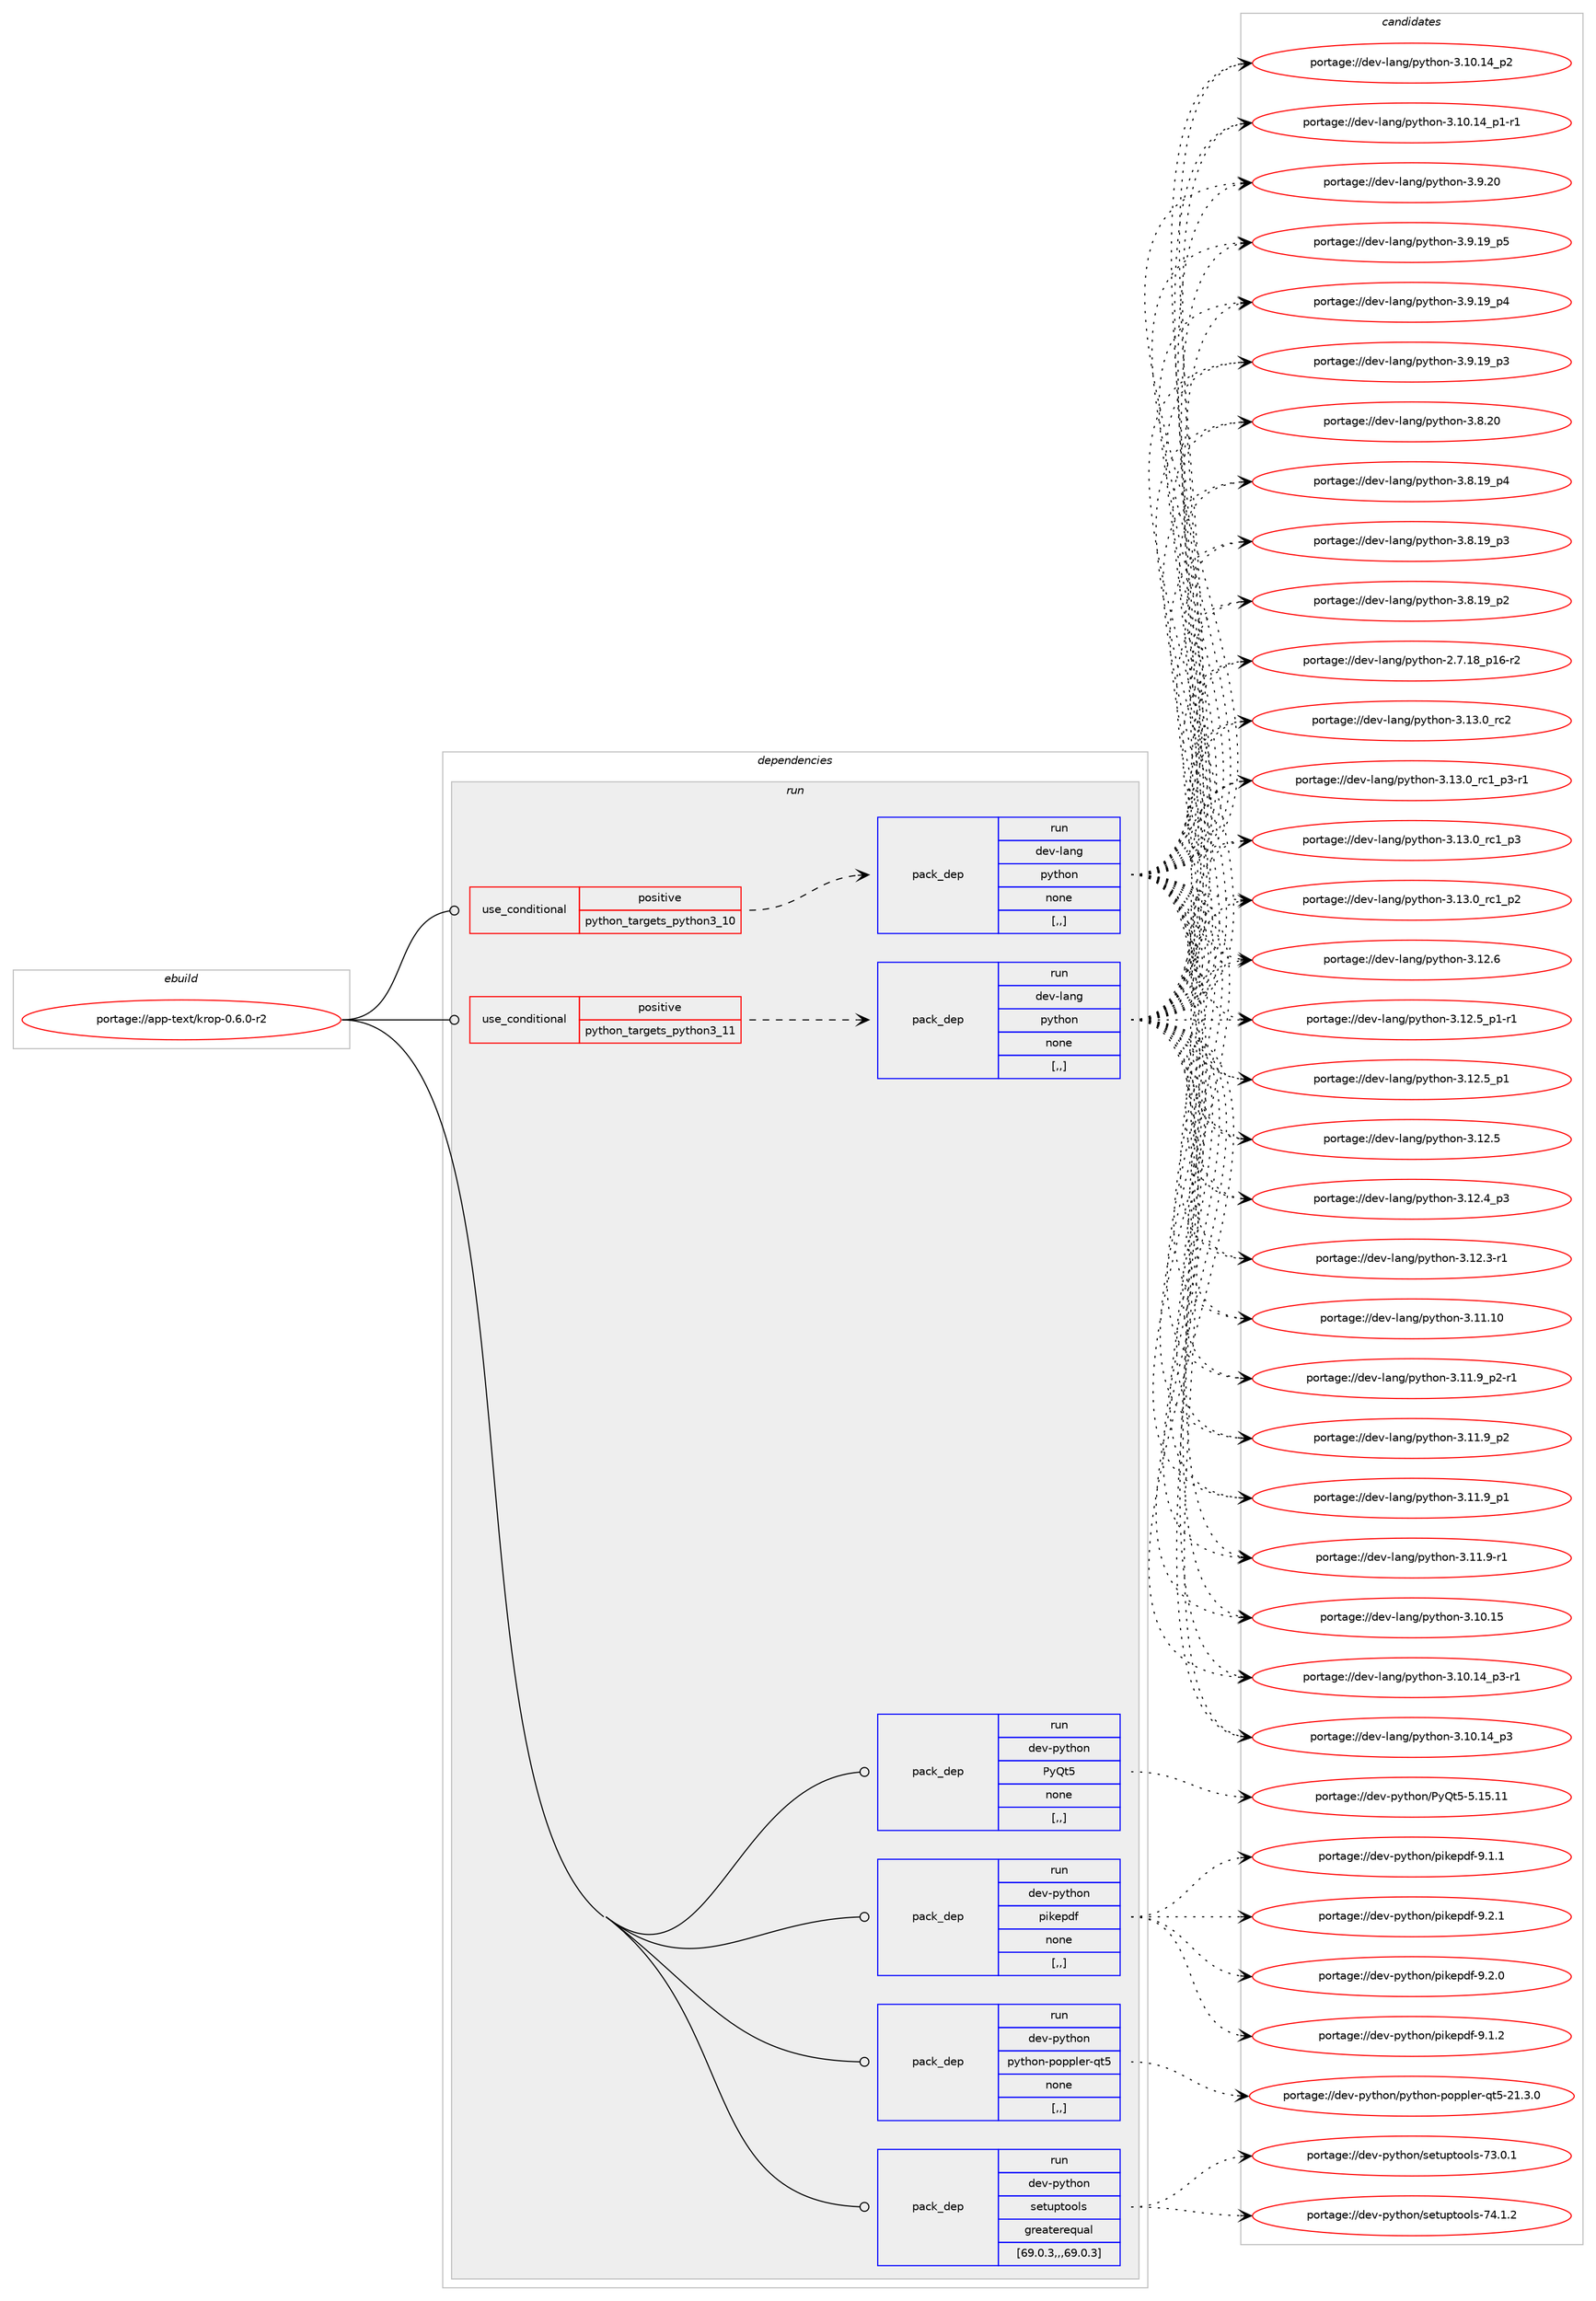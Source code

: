 digraph prolog {

# *************
# Graph options
# *************

newrank=true;
concentrate=true;
compound=true;
graph [rankdir=LR,fontname=Helvetica,fontsize=10,ranksep=1.5];#, ranksep=2.5, nodesep=0.2];
edge  [arrowhead=vee];
node  [fontname=Helvetica,fontsize=10];

# **********
# The ebuild
# **********

subgraph cluster_leftcol {
color=gray;
label=<<i>ebuild</i>>;
id [label="portage://app-text/krop-0.6.0-r2", color=red, width=4, href="../app-text/krop-0.6.0-r2.svg"];
}

# ****************
# The dependencies
# ****************

subgraph cluster_midcol {
color=gray;
label=<<i>dependencies</i>>;
subgraph cluster_compile {
fillcolor="#eeeeee";
style=filled;
label=<<i>compile</i>>;
}
subgraph cluster_compileandrun {
fillcolor="#eeeeee";
style=filled;
label=<<i>compile and run</i>>;
}
subgraph cluster_run {
fillcolor="#eeeeee";
style=filled;
label=<<i>run</i>>;
subgraph cond145105 {
dependency549779 [label=<<TABLE BORDER="0" CELLBORDER="1" CELLSPACING="0" CELLPADDING="4"><TR><TD ROWSPAN="3" CELLPADDING="10">use_conditional</TD></TR><TR><TD>positive</TD></TR><TR><TD>python_targets_python3_10</TD></TR></TABLE>>, shape=none, color=red];
subgraph pack400577 {
dependency549780 [label=<<TABLE BORDER="0" CELLBORDER="1" CELLSPACING="0" CELLPADDING="4" WIDTH="220"><TR><TD ROWSPAN="6" CELLPADDING="30">pack_dep</TD></TR><TR><TD WIDTH="110">run</TD></TR><TR><TD>dev-lang</TD></TR><TR><TD>python</TD></TR><TR><TD>none</TD></TR><TR><TD>[,,]</TD></TR></TABLE>>, shape=none, color=blue];
}
dependency549779:e -> dependency549780:w [weight=20,style="dashed",arrowhead="vee"];
}
id:e -> dependency549779:w [weight=20,style="solid",arrowhead="odot"];
subgraph cond145106 {
dependency549781 [label=<<TABLE BORDER="0" CELLBORDER="1" CELLSPACING="0" CELLPADDING="4"><TR><TD ROWSPAN="3" CELLPADDING="10">use_conditional</TD></TR><TR><TD>positive</TD></TR><TR><TD>python_targets_python3_11</TD></TR></TABLE>>, shape=none, color=red];
subgraph pack400578 {
dependency549782 [label=<<TABLE BORDER="0" CELLBORDER="1" CELLSPACING="0" CELLPADDING="4" WIDTH="220"><TR><TD ROWSPAN="6" CELLPADDING="30">pack_dep</TD></TR><TR><TD WIDTH="110">run</TD></TR><TR><TD>dev-lang</TD></TR><TR><TD>python</TD></TR><TR><TD>none</TD></TR><TR><TD>[,,]</TD></TR></TABLE>>, shape=none, color=blue];
}
dependency549781:e -> dependency549782:w [weight=20,style="dashed",arrowhead="vee"];
}
id:e -> dependency549781:w [weight=20,style="solid",arrowhead="odot"];
subgraph pack400579 {
dependency549783 [label=<<TABLE BORDER="0" CELLBORDER="1" CELLSPACING="0" CELLPADDING="4" WIDTH="220"><TR><TD ROWSPAN="6" CELLPADDING="30">pack_dep</TD></TR><TR><TD WIDTH="110">run</TD></TR><TR><TD>dev-python</TD></TR><TR><TD>PyQt5</TD></TR><TR><TD>none</TD></TR><TR><TD>[,,]</TD></TR></TABLE>>, shape=none, color=blue];
}
id:e -> dependency549783:w [weight=20,style="solid",arrowhead="odot"];
subgraph pack400580 {
dependency549784 [label=<<TABLE BORDER="0" CELLBORDER="1" CELLSPACING="0" CELLPADDING="4" WIDTH="220"><TR><TD ROWSPAN="6" CELLPADDING="30">pack_dep</TD></TR><TR><TD WIDTH="110">run</TD></TR><TR><TD>dev-python</TD></TR><TR><TD>pikepdf</TD></TR><TR><TD>none</TD></TR><TR><TD>[,,]</TD></TR></TABLE>>, shape=none, color=blue];
}
id:e -> dependency549784:w [weight=20,style="solid",arrowhead="odot"];
subgraph pack400581 {
dependency549785 [label=<<TABLE BORDER="0" CELLBORDER="1" CELLSPACING="0" CELLPADDING="4" WIDTH="220"><TR><TD ROWSPAN="6" CELLPADDING="30">pack_dep</TD></TR><TR><TD WIDTH="110">run</TD></TR><TR><TD>dev-python</TD></TR><TR><TD>python-poppler-qt5</TD></TR><TR><TD>none</TD></TR><TR><TD>[,,]</TD></TR></TABLE>>, shape=none, color=blue];
}
id:e -> dependency549785:w [weight=20,style="solid",arrowhead="odot"];
subgraph pack400582 {
dependency549786 [label=<<TABLE BORDER="0" CELLBORDER="1" CELLSPACING="0" CELLPADDING="4" WIDTH="220"><TR><TD ROWSPAN="6" CELLPADDING="30">pack_dep</TD></TR><TR><TD WIDTH="110">run</TD></TR><TR><TD>dev-python</TD></TR><TR><TD>setuptools</TD></TR><TR><TD>greaterequal</TD></TR><TR><TD>[69.0.3,,,69.0.3]</TD></TR></TABLE>>, shape=none, color=blue];
}
id:e -> dependency549786:w [weight=20,style="solid",arrowhead="odot"];
}
}

# **************
# The candidates
# **************

subgraph cluster_choices {
rank=same;
color=gray;
label=<<i>candidates</i>>;

subgraph choice400577 {
color=black;
nodesep=1;
choice10010111845108971101034711212111610411111045514649514648951149950 [label="portage://dev-lang/python-3.13.0_rc2", color=red, width=4,href="../dev-lang/python-3.13.0_rc2.svg"];
choice1001011184510897110103471121211161041111104551464951464895114994995112514511449 [label="portage://dev-lang/python-3.13.0_rc1_p3-r1", color=red, width=4,href="../dev-lang/python-3.13.0_rc1_p3-r1.svg"];
choice100101118451089711010347112121116104111110455146495146489511499499511251 [label="portage://dev-lang/python-3.13.0_rc1_p3", color=red, width=4,href="../dev-lang/python-3.13.0_rc1_p3.svg"];
choice100101118451089711010347112121116104111110455146495146489511499499511250 [label="portage://dev-lang/python-3.13.0_rc1_p2", color=red, width=4,href="../dev-lang/python-3.13.0_rc1_p2.svg"];
choice10010111845108971101034711212111610411111045514649504654 [label="portage://dev-lang/python-3.12.6", color=red, width=4,href="../dev-lang/python-3.12.6.svg"];
choice1001011184510897110103471121211161041111104551464950465395112494511449 [label="portage://dev-lang/python-3.12.5_p1-r1", color=red, width=4,href="../dev-lang/python-3.12.5_p1-r1.svg"];
choice100101118451089711010347112121116104111110455146495046539511249 [label="portage://dev-lang/python-3.12.5_p1", color=red, width=4,href="../dev-lang/python-3.12.5_p1.svg"];
choice10010111845108971101034711212111610411111045514649504653 [label="portage://dev-lang/python-3.12.5", color=red, width=4,href="../dev-lang/python-3.12.5.svg"];
choice100101118451089711010347112121116104111110455146495046529511251 [label="portage://dev-lang/python-3.12.4_p3", color=red, width=4,href="../dev-lang/python-3.12.4_p3.svg"];
choice100101118451089711010347112121116104111110455146495046514511449 [label="portage://dev-lang/python-3.12.3-r1", color=red, width=4,href="../dev-lang/python-3.12.3-r1.svg"];
choice1001011184510897110103471121211161041111104551464949464948 [label="portage://dev-lang/python-3.11.10", color=red, width=4,href="../dev-lang/python-3.11.10.svg"];
choice1001011184510897110103471121211161041111104551464949465795112504511449 [label="portage://dev-lang/python-3.11.9_p2-r1", color=red, width=4,href="../dev-lang/python-3.11.9_p2-r1.svg"];
choice100101118451089711010347112121116104111110455146494946579511250 [label="portage://dev-lang/python-3.11.9_p2", color=red, width=4,href="../dev-lang/python-3.11.9_p2.svg"];
choice100101118451089711010347112121116104111110455146494946579511249 [label="portage://dev-lang/python-3.11.9_p1", color=red, width=4,href="../dev-lang/python-3.11.9_p1.svg"];
choice100101118451089711010347112121116104111110455146494946574511449 [label="portage://dev-lang/python-3.11.9-r1", color=red, width=4,href="../dev-lang/python-3.11.9-r1.svg"];
choice1001011184510897110103471121211161041111104551464948464953 [label="portage://dev-lang/python-3.10.15", color=red, width=4,href="../dev-lang/python-3.10.15.svg"];
choice100101118451089711010347112121116104111110455146494846495295112514511449 [label="portage://dev-lang/python-3.10.14_p3-r1", color=red, width=4,href="../dev-lang/python-3.10.14_p3-r1.svg"];
choice10010111845108971101034711212111610411111045514649484649529511251 [label="portage://dev-lang/python-3.10.14_p3", color=red, width=4,href="../dev-lang/python-3.10.14_p3.svg"];
choice10010111845108971101034711212111610411111045514649484649529511250 [label="portage://dev-lang/python-3.10.14_p2", color=red, width=4,href="../dev-lang/python-3.10.14_p2.svg"];
choice100101118451089711010347112121116104111110455146494846495295112494511449 [label="portage://dev-lang/python-3.10.14_p1-r1", color=red, width=4,href="../dev-lang/python-3.10.14_p1-r1.svg"];
choice10010111845108971101034711212111610411111045514657465048 [label="portage://dev-lang/python-3.9.20", color=red, width=4,href="../dev-lang/python-3.9.20.svg"];
choice100101118451089711010347112121116104111110455146574649579511253 [label="portage://dev-lang/python-3.9.19_p5", color=red, width=4,href="../dev-lang/python-3.9.19_p5.svg"];
choice100101118451089711010347112121116104111110455146574649579511252 [label="portage://dev-lang/python-3.9.19_p4", color=red, width=4,href="../dev-lang/python-3.9.19_p4.svg"];
choice100101118451089711010347112121116104111110455146574649579511251 [label="portage://dev-lang/python-3.9.19_p3", color=red, width=4,href="../dev-lang/python-3.9.19_p3.svg"];
choice10010111845108971101034711212111610411111045514656465048 [label="portage://dev-lang/python-3.8.20", color=red, width=4,href="../dev-lang/python-3.8.20.svg"];
choice100101118451089711010347112121116104111110455146564649579511252 [label="portage://dev-lang/python-3.8.19_p4", color=red, width=4,href="../dev-lang/python-3.8.19_p4.svg"];
choice100101118451089711010347112121116104111110455146564649579511251 [label="portage://dev-lang/python-3.8.19_p3", color=red, width=4,href="../dev-lang/python-3.8.19_p3.svg"];
choice100101118451089711010347112121116104111110455146564649579511250 [label="portage://dev-lang/python-3.8.19_p2", color=red, width=4,href="../dev-lang/python-3.8.19_p2.svg"];
choice100101118451089711010347112121116104111110455046554649569511249544511450 [label="portage://dev-lang/python-2.7.18_p16-r2", color=red, width=4,href="../dev-lang/python-2.7.18_p16-r2.svg"];
dependency549780:e -> choice10010111845108971101034711212111610411111045514649514648951149950:w [style=dotted,weight="100"];
dependency549780:e -> choice1001011184510897110103471121211161041111104551464951464895114994995112514511449:w [style=dotted,weight="100"];
dependency549780:e -> choice100101118451089711010347112121116104111110455146495146489511499499511251:w [style=dotted,weight="100"];
dependency549780:e -> choice100101118451089711010347112121116104111110455146495146489511499499511250:w [style=dotted,weight="100"];
dependency549780:e -> choice10010111845108971101034711212111610411111045514649504654:w [style=dotted,weight="100"];
dependency549780:e -> choice1001011184510897110103471121211161041111104551464950465395112494511449:w [style=dotted,weight="100"];
dependency549780:e -> choice100101118451089711010347112121116104111110455146495046539511249:w [style=dotted,weight="100"];
dependency549780:e -> choice10010111845108971101034711212111610411111045514649504653:w [style=dotted,weight="100"];
dependency549780:e -> choice100101118451089711010347112121116104111110455146495046529511251:w [style=dotted,weight="100"];
dependency549780:e -> choice100101118451089711010347112121116104111110455146495046514511449:w [style=dotted,weight="100"];
dependency549780:e -> choice1001011184510897110103471121211161041111104551464949464948:w [style=dotted,weight="100"];
dependency549780:e -> choice1001011184510897110103471121211161041111104551464949465795112504511449:w [style=dotted,weight="100"];
dependency549780:e -> choice100101118451089711010347112121116104111110455146494946579511250:w [style=dotted,weight="100"];
dependency549780:e -> choice100101118451089711010347112121116104111110455146494946579511249:w [style=dotted,weight="100"];
dependency549780:e -> choice100101118451089711010347112121116104111110455146494946574511449:w [style=dotted,weight="100"];
dependency549780:e -> choice1001011184510897110103471121211161041111104551464948464953:w [style=dotted,weight="100"];
dependency549780:e -> choice100101118451089711010347112121116104111110455146494846495295112514511449:w [style=dotted,weight="100"];
dependency549780:e -> choice10010111845108971101034711212111610411111045514649484649529511251:w [style=dotted,weight="100"];
dependency549780:e -> choice10010111845108971101034711212111610411111045514649484649529511250:w [style=dotted,weight="100"];
dependency549780:e -> choice100101118451089711010347112121116104111110455146494846495295112494511449:w [style=dotted,weight="100"];
dependency549780:e -> choice10010111845108971101034711212111610411111045514657465048:w [style=dotted,weight="100"];
dependency549780:e -> choice100101118451089711010347112121116104111110455146574649579511253:w [style=dotted,weight="100"];
dependency549780:e -> choice100101118451089711010347112121116104111110455146574649579511252:w [style=dotted,weight="100"];
dependency549780:e -> choice100101118451089711010347112121116104111110455146574649579511251:w [style=dotted,weight="100"];
dependency549780:e -> choice10010111845108971101034711212111610411111045514656465048:w [style=dotted,weight="100"];
dependency549780:e -> choice100101118451089711010347112121116104111110455146564649579511252:w [style=dotted,weight="100"];
dependency549780:e -> choice100101118451089711010347112121116104111110455146564649579511251:w [style=dotted,weight="100"];
dependency549780:e -> choice100101118451089711010347112121116104111110455146564649579511250:w [style=dotted,weight="100"];
dependency549780:e -> choice100101118451089711010347112121116104111110455046554649569511249544511450:w [style=dotted,weight="100"];
}
subgraph choice400578 {
color=black;
nodesep=1;
choice10010111845108971101034711212111610411111045514649514648951149950 [label="portage://dev-lang/python-3.13.0_rc2", color=red, width=4,href="../dev-lang/python-3.13.0_rc2.svg"];
choice1001011184510897110103471121211161041111104551464951464895114994995112514511449 [label="portage://dev-lang/python-3.13.0_rc1_p3-r1", color=red, width=4,href="../dev-lang/python-3.13.0_rc1_p3-r1.svg"];
choice100101118451089711010347112121116104111110455146495146489511499499511251 [label="portage://dev-lang/python-3.13.0_rc1_p3", color=red, width=4,href="../dev-lang/python-3.13.0_rc1_p3.svg"];
choice100101118451089711010347112121116104111110455146495146489511499499511250 [label="portage://dev-lang/python-3.13.0_rc1_p2", color=red, width=4,href="../dev-lang/python-3.13.0_rc1_p2.svg"];
choice10010111845108971101034711212111610411111045514649504654 [label="portage://dev-lang/python-3.12.6", color=red, width=4,href="../dev-lang/python-3.12.6.svg"];
choice1001011184510897110103471121211161041111104551464950465395112494511449 [label="portage://dev-lang/python-3.12.5_p1-r1", color=red, width=4,href="../dev-lang/python-3.12.5_p1-r1.svg"];
choice100101118451089711010347112121116104111110455146495046539511249 [label="portage://dev-lang/python-3.12.5_p1", color=red, width=4,href="../dev-lang/python-3.12.5_p1.svg"];
choice10010111845108971101034711212111610411111045514649504653 [label="portage://dev-lang/python-3.12.5", color=red, width=4,href="../dev-lang/python-3.12.5.svg"];
choice100101118451089711010347112121116104111110455146495046529511251 [label="portage://dev-lang/python-3.12.4_p3", color=red, width=4,href="../dev-lang/python-3.12.4_p3.svg"];
choice100101118451089711010347112121116104111110455146495046514511449 [label="portage://dev-lang/python-3.12.3-r1", color=red, width=4,href="../dev-lang/python-3.12.3-r1.svg"];
choice1001011184510897110103471121211161041111104551464949464948 [label="portage://dev-lang/python-3.11.10", color=red, width=4,href="../dev-lang/python-3.11.10.svg"];
choice1001011184510897110103471121211161041111104551464949465795112504511449 [label="portage://dev-lang/python-3.11.9_p2-r1", color=red, width=4,href="../dev-lang/python-3.11.9_p2-r1.svg"];
choice100101118451089711010347112121116104111110455146494946579511250 [label="portage://dev-lang/python-3.11.9_p2", color=red, width=4,href="../dev-lang/python-3.11.9_p2.svg"];
choice100101118451089711010347112121116104111110455146494946579511249 [label="portage://dev-lang/python-3.11.9_p1", color=red, width=4,href="../dev-lang/python-3.11.9_p1.svg"];
choice100101118451089711010347112121116104111110455146494946574511449 [label="portage://dev-lang/python-3.11.9-r1", color=red, width=4,href="../dev-lang/python-3.11.9-r1.svg"];
choice1001011184510897110103471121211161041111104551464948464953 [label="portage://dev-lang/python-3.10.15", color=red, width=4,href="../dev-lang/python-3.10.15.svg"];
choice100101118451089711010347112121116104111110455146494846495295112514511449 [label="portage://dev-lang/python-3.10.14_p3-r1", color=red, width=4,href="../dev-lang/python-3.10.14_p3-r1.svg"];
choice10010111845108971101034711212111610411111045514649484649529511251 [label="portage://dev-lang/python-3.10.14_p3", color=red, width=4,href="../dev-lang/python-3.10.14_p3.svg"];
choice10010111845108971101034711212111610411111045514649484649529511250 [label="portage://dev-lang/python-3.10.14_p2", color=red, width=4,href="../dev-lang/python-3.10.14_p2.svg"];
choice100101118451089711010347112121116104111110455146494846495295112494511449 [label="portage://dev-lang/python-3.10.14_p1-r1", color=red, width=4,href="../dev-lang/python-3.10.14_p1-r1.svg"];
choice10010111845108971101034711212111610411111045514657465048 [label="portage://dev-lang/python-3.9.20", color=red, width=4,href="../dev-lang/python-3.9.20.svg"];
choice100101118451089711010347112121116104111110455146574649579511253 [label="portage://dev-lang/python-3.9.19_p5", color=red, width=4,href="../dev-lang/python-3.9.19_p5.svg"];
choice100101118451089711010347112121116104111110455146574649579511252 [label="portage://dev-lang/python-3.9.19_p4", color=red, width=4,href="../dev-lang/python-3.9.19_p4.svg"];
choice100101118451089711010347112121116104111110455146574649579511251 [label="portage://dev-lang/python-3.9.19_p3", color=red, width=4,href="../dev-lang/python-3.9.19_p3.svg"];
choice10010111845108971101034711212111610411111045514656465048 [label="portage://dev-lang/python-3.8.20", color=red, width=4,href="../dev-lang/python-3.8.20.svg"];
choice100101118451089711010347112121116104111110455146564649579511252 [label="portage://dev-lang/python-3.8.19_p4", color=red, width=4,href="../dev-lang/python-3.8.19_p4.svg"];
choice100101118451089711010347112121116104111110455146564649579511251 [label="portage://dev-lang/python-3.8.19_p3", color=red, width=4,href="../dev-lang/python-3.8.19_p3.svg"];
choice100101118451089711010347112121116104111110455146564649579511250 [label="portage://dev-lang/python-3.8.19_p2", color=red, width=4,href="../dev-lang/python-3.8.19_p2.svg"];
choice100101118451089711010347112121116104111110455046554649569511249544511450 [label="portage://dev-lang/python-2.7.18_p16-r2", color=red, width=4,href="../dev-lang/python-2.7.18_p16-r2.svg"];
dependency549782:e -> choice10010111845108971101034711212111610411111045514649514648951149950:w [style=dotted,weight="100"];
dependency549782:e -> choice1001011184510897110103471121211161041111104551464951464895114994995112514511449:w [style=dotted,weight="100"];
dependency549782:e -> choice100101118451089711010347112121116104111110455146495146489511499499511251:w [style=dotted,weight="100"];
dependency549782:e -> choice100101118451089711010347112121116104111110455146495146489511499499511250:w [style=dotted,weight="100"];
dependency549782:e -> choice10010111845108971101034711212111610411111045514649504654:w [style=dotted,weight="100"];
dependency549782:e -> choice1001011184510897110103471121211161041111104551464950465395112494511449:w [style=dotted,weight="100"];
dependency549782:e -> choice100101118451089711010347112121116104111110455146495046539511249:w [style=dotted,weight="100"];
dependency549782:e -> choice10010111845108971101034711212111610411111045514649504653:w [style=dotted,weight="100"];
dependency549782:e -> choice100101118451089711010347112121116104111110455146495046529511251:w [style=dotted,weight="100"];
dependency549782:e -> choice100101118451089711010347112121116104111110455146495046514511449:w [style=dotted,weight="100"];
dependency549782:e -> choice1001011184510897110103471121211161041111104551464949464948:w [style=dotted,weight="100"];
dependency549782:e -> choice1001011184510897110103471121211161041111104551464949465795112504511449:w [style=dotted,weight="100"];
dependency549782:e -> choice100101118451089711010347112121116104111110455146494946579511250:w [style=dotted,weight="100"];
dependency549782:e -> choice100101118451089711010347112121116104111110455146494946579511249:w [style=dotted,weight="100"];
dependency549782:e -> choice100101118451089711010347112121116104111110455146494946574511449:w [style=dotted,weight="100"];
dependency549782:e -> choice1001011184510897110103471121211161041111104551464948464953:w [style=dotted,weight="100"];
dependency549782:e -> choice100101118451089711010347112121116104111110455146494846495295112514511449:w [style=dotted,weight="100"];
dependency549782:e -> choice10010111845108971101034711212111610411111045514649484649529511251:w [style=dotted,weight="100"];
dependency549782:e -> choice10010111845108971101034711212111610411111045514649484649529511250:w [style=dotted,weight="100"];
dependency549782:e -> choice100101118451089711010347112121116104111110455146494846495295112494511449:w [style=dotted,weight="100"];
dependency549782:e -> choice10010111845108971101034711212111610411111045514657465048:w [style=dotted,weight="100"];
dependency549782:e -> choice100101118451089711010347112121116104111110455146574649579511253:w [style=dotted,weight="100"];
dependency549782:e -> choice100101118451089711010347112121116104111110455146574649579511252:w [style=dotted,weight="100"];
dependency549782:e -> choice100101118451089711010347112121116104111110455146574649579511251:w [style=dotted,weight="100"];
dependency549782:e -> choice10010111845108971101034711212111610411111045514656465048:w [style=dotted,weight="100"];
dependency549782:e -> choice100101118451089711010347112121116104111110455146564649579511252:w [style=dotted,weight="100"];
dependency549782:e -> choice100101118451089711010347112121116104111110455146564649579511251:w [style=dotted,weight="100"];
dependency549782:e -> choice100101118451089711010347112121116104111110455146564649579511250:w [style=dotted,weight="100"];
dependency549782:e -> choice100101118451089711010347112121116104111110455046554649569511249544511450:w [style=dotted,weight="100"];
}
subgraph choice400579 {
color=black;
nodesep=1;
choice10010111845112121116104111110478012181116534553464953464949 [label="portage://dev-python/PyQt5-5.15.11", color=red, width=4,href="../dev-python/PyQt5-5.15.11.svg"];
dependency549783:e -> choice10010111845112121116104111110478012181116534553464953464949:w [style=dotted,weight="100"];
}
subgraph choice400580 {
color=black;
nodesep=1;
choice1001011184511212111610411111047112105107101112100102455746504649 [label="portage://dev-python/pikepdf-9.2.1", color=red, width=4,href="../dev-python/pikepdf-9.2.1.svg"];
choice1001011184511212111610411111047112105107101112100102455746504648 [label="portage://dev-python/pikepdf-9.2.0", color=red, width=4,href="../dev-python/pikepdf-9.2.0.svg"];
choice1001011184511212111610411111047112105107101112100102455746494650 [label="portage://dev-python/pikepdf-9.1.2", color=red, width=4,href="../dev-python/pikepdf-9.1.2.svg"];
choice1001011184511212111610411111047112105107101112100102455746494649 [label="portage://dev-python/pikepdf-9.1.1", color=red, width=4,href="../dev-python/pikepdf-9.1.1.svg"];
dependency549784:e -> choice1001011184511212111610411111047112105107101112100102455746504649:w [style=dotted,weight="100"];
dependency549784:e -> choice1001011184511212111610411111047112105107101112100102455746504648:w [style=dotted,weight="100"];
dependency549784:e -> choice1001011184511212111610411111047112105107101112100102455746494650:w [style=dotted,weight="100"];
dependency549784:e -> choice1001011184511212111610411111047112105107101112100102455746494649:w [style=dotted,weight="100"];
}
subgraph choice400581 {
color=black;
nodesep=1;
choice100101118451121211161041111104711212111610411111045112111112112108101114451131165345504946514648 [label="portage://dev-python/python-poppler-qt5-21.3.0", color=red, width=4,href="../dev-python/python-poppler-qt5-21.3.0.svg"];
dependency549785:e -> choice100101118451121211161041111104711212111610411111045112111112112108101114451131165345504946514648:w [style=dotted,weight="100"];
}
subgraph choice400582 {
color=black;
nodesep=1;
choice100101118451121211161041111104711510111611711211611111110811545555246494650 [label="portage://dev-python/setuptools-74.1.2", color=red, width=4,href="../dev-python/setuptools-74.1.2.svg"];
choice100101118451121211161041111104711510111611711211611111110811545555146484649 [label="portage://dev-python/setuptools-73.0.1", color=red, width=4,href="../dev-python/setuptools-73.0.1.svg"];
dependency549786:e -> choice100101118451121211161041111104711510111611711211611111110811545555246494650:w [style=dotted,weight="100"];
dependency549786:e -> choice100101118451121211161041111104711510111611711211611111110811545555146484649:w [style=dotted,weight="100"];
}
}

}
